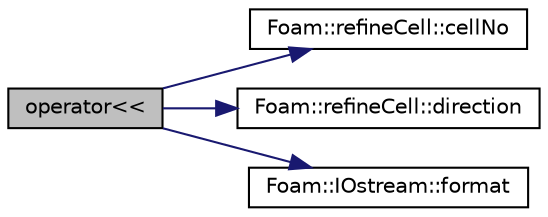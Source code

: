 digraph "operator&lt;&lt;"
{
  bgcolor="transparent";
  edge [fontname="Helvetica",fontsize="10",labelfontname="Helvetica",labelfontsize="10"];
  node [fontname="Helvetica",fontsize="10",shape=record];
  rankdir="LR";
  Node387 [label="operator\<\<",height=0.2,width=0.4,color="black", fillcolor="grey75", style="filled", fontcolor="black"];
  Node387 -> Node388 [color="midnightblue",fontsize="10",style="solid",fontname="Helvetica"];
  Node388 [label="Foam::refineCell::cellNo",height=0.2,width=0.4,color="black",URL="$a22269.html#a692d6b50b91a80db27b63ba93762be29"];
  Node387 -> Node389 [color="midnightblue",fontsize="10",style="solid",fontname="Helvetica"];
  Node389 [label="Foam::refineCell::direction",height=0.2,width=0.4,color="black",URL="$a22269.html#ad413bb0e12940c11f52123245d1a7e09"];
  Node387 -> Node390 [color="midnightblue",fontsize="10",style="solid",fontname="Helvetica"];
  Node390 [label="Foam::IOstream::format",height=0.2,width=0.4,color="black",URL="$a27333.html#a33bbef3587114a06f7bdc0b91ba57ed9",tooltip="Return current stream format. "];
}
